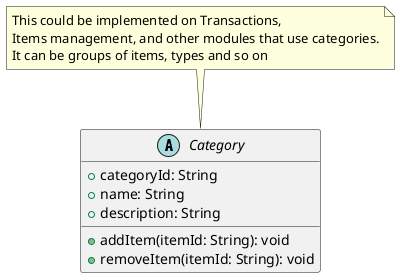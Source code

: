 @startuml
'https://plantuml.com/class-diagram

abstract class Category {
  + categoryId: String
  + name: String
  + description: String
  + addItem(itemId: String): void
  + removeItem(itemId: String): void
}

note top of Category
    This could be implemented on Transactions,
    Items management, and other modules that use categories.
    It can be groups of items, types and so on
end note

@enduml
